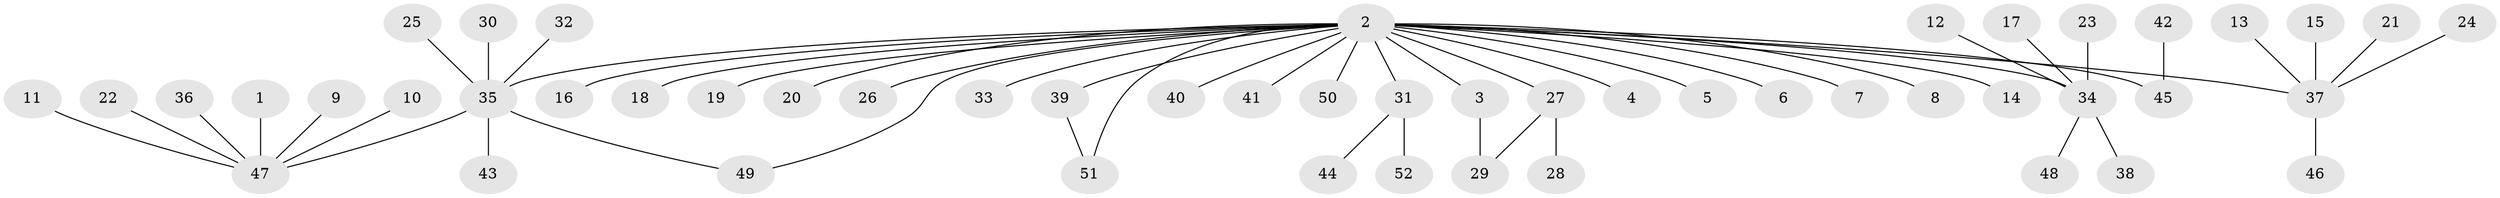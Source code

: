 // original degree distribution, {27: 0.009708737864077669, 2: 0.22330097087378642, 6: 0.009708737864077669, 5: 0.02912621359223301, 8: 0.009708737864077669, 1: 0.5922330097087378, 3: 0.08737864077669903, 7: 0.019417475728155338, 4: 0.019417475728155338}
// Generated by graph-tools (version 1.1) at 2025/26/03/09/25 03:26:00]
// undirected, 52 vertices, 54 edges
graph export_dot {
graph [start="1"]
  node [color=gray90,style=filled];
  1;
  2;
  3;
  4;
  5;
  6;
  7;
  8;
  9;
  10;
  11;
  12;
  13;
  14;
  15;
  16;
  17;
  18;
  19;
  20;
  21;
  22;
  23;
  24;
  25;
  26;
  27;
  28;
  29;
  30;
  31;
  32;
  33;
  34;
  35;
  36;
  37;
  38;
  39;
  40;
  41;
  42;
  43;
  44;
  45;
  46;
  47;
  48;
  49;
  50;
  51;
  52;
  1 -- 47 [weight=1.0];
  2 -- 3 [weight=1.0];
  2 -- 4 [weight=1.0];
  2 -- 5 [weight=1.0];
  2 -- 6 [weight=1.0];
  2 -- 7 [weight=1.0];
  2 -- 8 [weight=1.0];
  2 -- 14 [weight=1.0];
  2 -- 16 [weight=1.0];
  2 -- 18 [weight=1.0];
  2 -- 19 [weight=1.0];
  2 -- 20 [weight=1.0];
  2 -- 26 [weight=1.0];
  2 -- 27 [weight=2.0];
  2 -- 31 [weight=1.0];
  2 -- 33 [weight=1.0];
  2 -- 34 [weight=1.0];
  2 -- 35 [weight=1.0];
  2 -- 37 [weight=1.0];
  2 -- 39 [weight=1.0];
  2 -- 40 [weight=1.0];
  2 -- 41 [weight=1.0];
  2 -- 45 [weight=1.0];
  2 -- 49 [weight=1.0];
  2 -- 50 [weight=1.0];
  2 -- 51 [weight=1.0];
  3 -- 29 [weight=1.0];
  9 -- 47 [weight=1.0];
  10 -- 47 [weight=1.0];
  11 -- 47 [weight=1.0];
  12 -- 34 [weight=1.0];
  13 -- 37 [weight=1.0];
  15 -- 37 [weight=1.0];
  17 -- 34 [weight=1.0];
  21 -- 37 [weight=1.0];
  22 -- 47 [weight=1.0];
  23 -- 34 [weight=1.0];
  24 -- 37 [weight=1.0];
  25 -- 35 [weight=1.0];
  27 -- 28 [weight=1.0];
  27 -- 29 [weight=1.0];
  30 -- 35 [weight=1.0];
  31 -- 44 [weight=1.0];
  31 -- 52 [weight=1.0];
  32 -- 35 [weight=1.0];
  34 -- 38 [weight=1.0];
  34 -- 48 [weight=1.0];
  35 -- 43 [weight=1.0];
  35 -- 47 [weight=1.0];
  35 -- 49 [weight=1.0];
  36 -- 47 [weight=1.0];
  37 -- 46 [weight=1.0];
  39 -- 51 [weight=1.0];
  42 -- 45 [weight=1.0];
}
